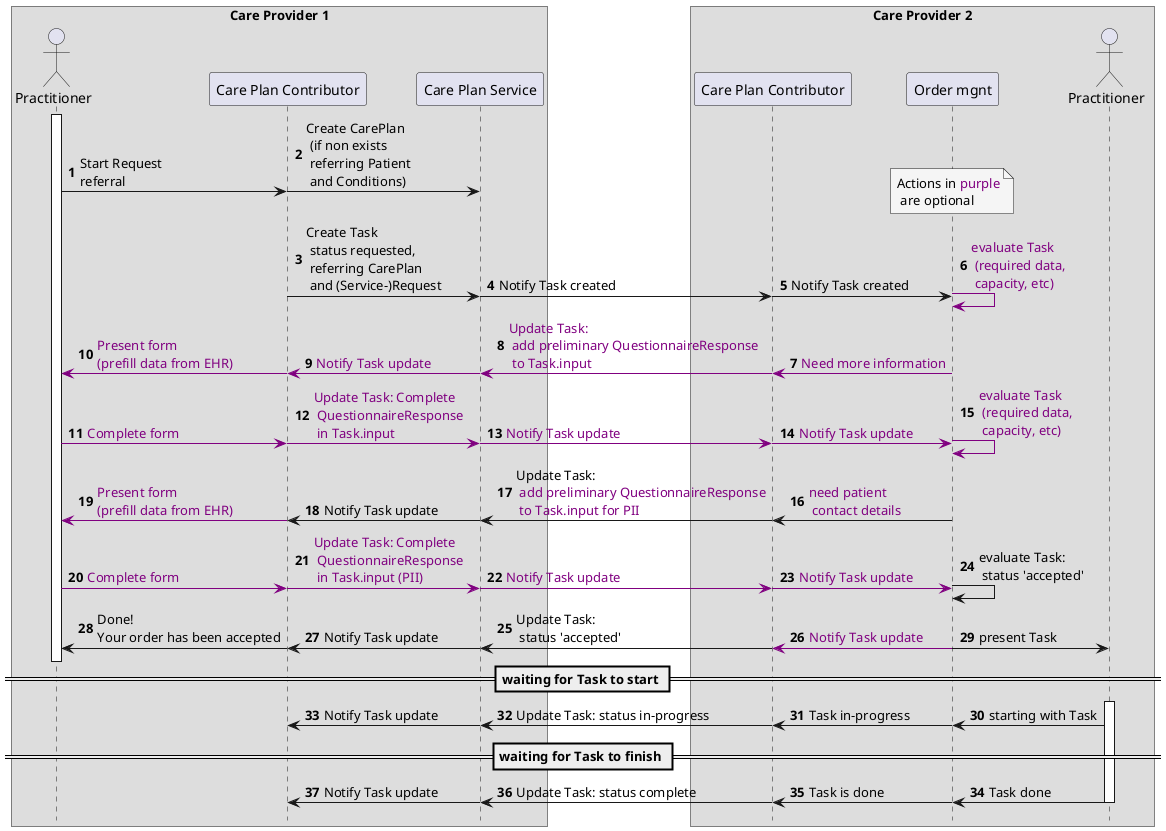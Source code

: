 @startuml task-negotiation-overview-1-2
autonumber
!pragma teoz true

box Care Provider 1
    actor "Practitioner" as Practitioner1
    participant "Care Plan Contributor" as CPC1
    participant "Care Plan Service" as CPS
end box
box Care Provider 2
     participant "Care Plan Contributor" as CPC2
    participant "Order mgnt" as EHR2
    actor "Practitioner" as Practitioner2
end box

hide footbox

activate Practitioner1
Practitioner1 -> CPC1 : Start Request\nreferral
&CPC1 -> CPS : Create CarePlan\n (if non exists\n referring Patient\n and Conditions)
& note over EHR2 #WhiteSmoke
Actions in <color #purple>purple
 are optional
end note
CPC1 -> CPS : Create Task\n status requested,\n referring CarePlan\n and (Service-)Request
& CPS -> CPC2  : Notify Task created
& CPC2 -> EHR2  : Notify Task created
& EHR2 -[#purple]> EHR2 : <color #purple>evaluate Task\n <color #purple>(required data,\n <color #purple>capacity, etc)


EHR2 -[#purple]> CPC2 : <color #purple>Need more information
& CPC2 -[#purple]> CPS  : <color #purple>Update Task:\n <color #purple>add preliminary QuestionnaireResponse\n <color #purple>to Task.input
& CPS -[#purple]> CPC1 : <color #purple>Notify Task update
& CPC1 -[#purple]> Practitioner1 : <color #purple>Present form\n<color #purple>(prefill data from EHR)

Practitioner1 -[#purple]> CPC1 : <color #purple>Complete form
& CPC1 -[#purple]> CPS : <color #purple>Update Task: Complete\n <color #purple>QuestionnaireResponse\n <color #purple>in Task.input
& CPS -[#purple]> CPC2 : <color #purple>Notify Task update
& CPC2 -[#purple]> EHR2 : <color #purple>Notify Task update
& EHR2 -[#purple]> EHR2 : <color #purple>evaluate Task\n <color #purple>(required data,\n <color #purple>capacity, etc)

EHR2 -> CPC2 : <color #purple>need patient\n <color #purple>contact details
& CPC2 -> CPS : Update Task: \n <color #purple>add preliminary QuestionnaireResponse\n <color #purple>to Task.input for PII
& CPS -> CPC1 : Notify Task update
& CPC1 -[#purple]> Practitioner1 : <color #purple>Present form\n<color #purple>(prefill data from EHR)

Practitioner1 -[#purple]> CPC1 : <color #purple>Complete form
& CPC1 -[#purple]> CPS : <color #purple>Update Task: Complete\n <color #purple>QuestionnaireResponse\n <color #purple>in Task.input (PII)
& CPS -[#purple]> CPC2 : <color #purple>Notify Task update
& CPC2 -[#purple]> EHR2 : <color #purple>Notify Task update
& EHR2 -> EHR2 : evaluate Task:\n status 'accepted'

CPC2 -> CPS : Update Task: \n status 'accepted'
& EHR2 -[#purple]> CPC2 : <color #purple>Notify Task update
& CPS -> CPC1 : Notify Task update
& CPC1 -> Practitioner1 : Done!\nYour order has been accepted
& EHR2 -> Practitioner2 : present Task
deactivate Practitioner1

== waiting for Task to start ==
activate Practitioner2
Practitioner2 -> EHR2 : starting with Task
& EHR2 -> CPC2 : Task in-progress
& CPC2 -> CPS : Update Task: status in-progress
& CPS -> CPC1 : Notify Task update

== waiting for Task to finish ==
Practitioner2 -> EHR2 : Task done
& EHR2 -> CPC2 : Task is done
& CPC2 -> CPS : Update Task: status complete
& CPS -> CPC1 : Notify Task update
deactivate Practitioner2
@enduml
